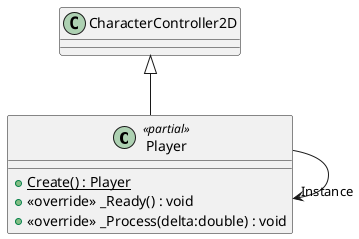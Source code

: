 @startuml
class Player <<partial>> {
    + {static} Create() : Player
    + <<override>> _Ready() : void
    + <<override>> _Process(delta:double) : void
}
CharacterController2D <|-- Player
Player --> "Instance" Player
@enduml
